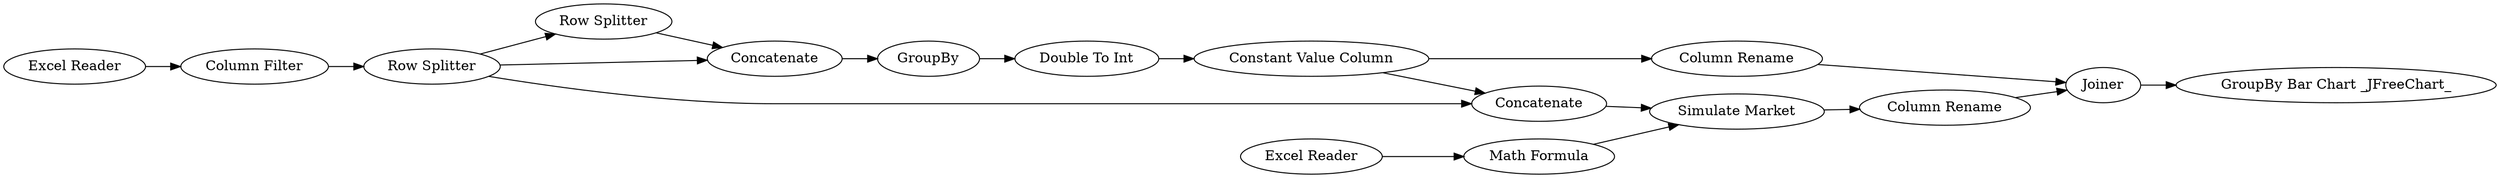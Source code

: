 digraph {
	137 -> 134
	130 -> 131
	129 -> 130
	138 -> 140
	140 -> 144
	145 -> 132
	128 -> 136
	135 -> 136
	139 -> 140
	134 -> 135
	136 -> 139
	129 -> 131
	133 -> 137
	134 -> 138
	132 -> 129
	131 -> 133
	129 -> 135
	146 -> 128
	133 [label=GroupBy]
	144 [label="GroupBy Bar Chart _JFreeChart_"]
	137 [label="Double To Int"]
	139 [label="Column Rename"]
	140 [label=Joiner]
	145 [label="Excel Reader"]
	136 [label="Simulate Market"]
	128 [label="Math Formula"]
	131 [label=Concatenate]
	138 [label="Column Rename"]
	130 [label="Row Splitter"]
	135 [label=Concatenate]
	134 [label="Constant Value Column"]
	129 [label="Row Splitter"]
	146 [label="Excel Reader"]
	132 [label="Column Filter"]
	rankdir=LR
}

